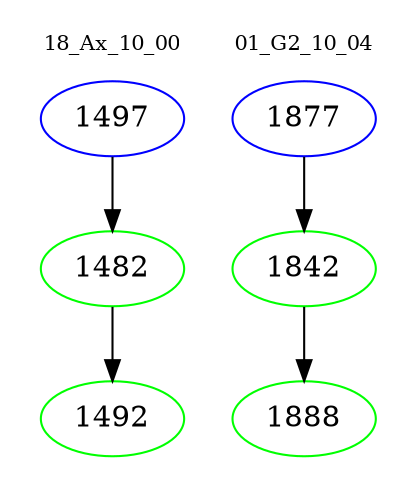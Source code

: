 digraph{
subgraph cluster_0 {
color = white
label = "18_Ax_10_00";
fontsize=10;
T0_1497 [label="1497", color="blue"]
T0_1497 -> T0_1482 [color="black"]
T0_1482 [label="1482", color="green"]
T0_1482 -> T0_1492 [color="black"]
T0_1492 [label="1492", color="green"]
}
subgraph cluster_1 {
color = white
label = "01_G2_10_04";
fontsize=10;
T1_1877 [label="1877", color="blue"]
T1_1877 -> T1_1842 [color="black"]
T1_1842 [label="1842", color="green"]
T1_1842 -> T1_1888 [color="black"]
T1_1888 [label="1888", color="green"]
}
}

